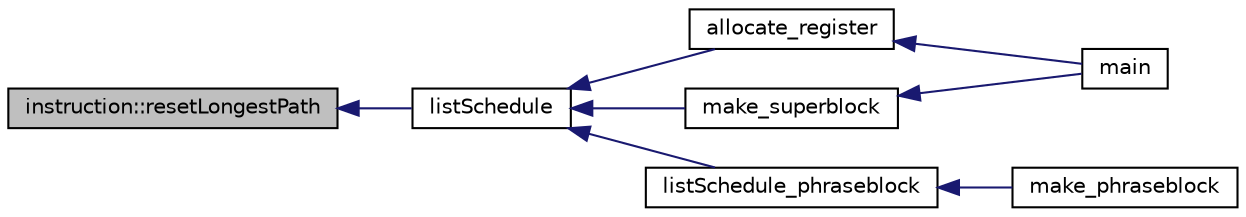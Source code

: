 digraph G
{
  edge [fontname="Helvetica",fontsize="10",labelfontname="Helvetica",labelfontsize="10"];
  node [fontname="Helvetica",fontsize="10",shape=record];
  rankdir=LR;
  Node1 [label="instruction::resetLongestPath",height=0.2,width=0.4,color="black", fillcolor="grey75", style="filled" fontcolor="black"];
  Node1 -> Node2 [dir=back,color="midnightblue",fontsize="10",style="solid"];
  Node2 [label="listSchedule",height=0.2,width=0.4,color="black", fillcolor="white", style="filled",URL="$listSchedule_8h.html#af9a47861fb738dfb09aa240667f01b1e"];
  Node2 -> Node3 [dir=back,color="midnightblue",fontsize="10",style="solid"];
  Node3 [label="allocate_register",height=0.2,width=0.4,color="black", fillcolor="white", style="filled",URL="$registerAllocate_8h.html#a89206e9b97c233cca9ffa40229a32a77"];
  Node3 -> Node4 [dir=back,color="midnightblue",fontsize="10",style="solid"];
  Node4 [label="main",height=0.2,width=0.4,color="black", fillcolor="white", style="filled",URL="$main_8cpp.html#a0ddf1224851353fc92bfbff6f499fa97"];
  Node2 -> Node5 [dir=back,color="midnightblue",fontsize="10",style="solid"];
  Node5 [label="listSchedule_phraseblock",height=0.2,width=0.4,color="black", fillcolor="white", style="filled",URL="$make__phraseblock_8cpp.html#a65aeab967a815a10deb65ad6d6ce5116"];
  Node5 -> Node6 [dir=back,color="midnightblue",fontsize="10",style="solid"];
  Node6 [label="make_phraseblock",height=0.2,width=0.4,color="black", fillcolor="white", style="filled",URL="$make__phraseblock_8cpp.html#af5aea5750e9482dfe18f886b91b680b4"];
  Node2 -> Node7 [dir=back,color="midnightblue",fontsize="10",style="solid"];
  Node7 [label="make_superblock",height=0.2,width=0.4,color="black", fillcolor="white", style="filled",URL="$make__superblock_8cpp.html#a499b98fa166ddd7c784aca2c8a2c68b1"];
  Node7 -> Node4 [dir=back,color="midnightblue",fontsize="10",style="solid"];
}
